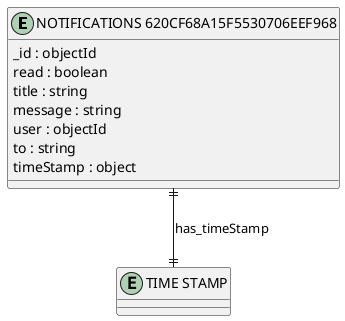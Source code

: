 @startuml NOTIFICATIONS_620CF68A15F5530706EEF968_Diagram

entity "NOTIFICATIONS 620CF68A15F5530706EEF968" as NOTIFICATIONS_620CF68A15F5530706EEF968 {
  _id : objectId
  read : boolean
  title : string
  message : string
  user : objectId
  to : string
  timeStamp : object
}

entity "TIME STAMP" as TIME_STAMP {
}

' // Relationships
NOTIFICATIONS_620CF68A15F5530706EEF968 ||--|| TIME_STAMP : has_timeStamp
@enduml